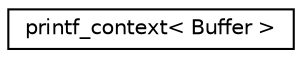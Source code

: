 digraph "Graphical Class Hierarchy"
{
  edge [fontname="Helvetica",fontsize="10",labelfontname="Helvetica",labelfontsize="10"];
  node [fontname="Helvetica",fontsize="10",shape=record];
  rankdir="LR";
  Node1 [label="printf_context\< Buffer \>",height=0.2,width=0.4,color="black", fillcolor="white", style="filled",URL="$structprintf__context.html"];
}
